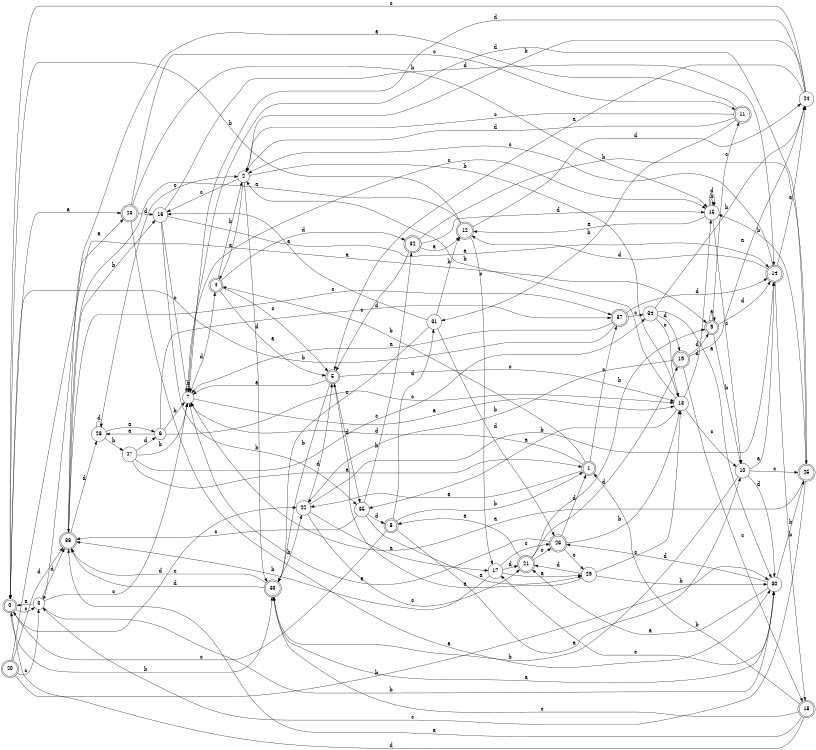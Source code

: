 digraph n31_8 {
__start0 [label="" shape="none"];

rankdir=LR;
size="8,5";

s0 [style="rounded,filled", color="black", fillcolor="white" shape="doublecircle", label="0"];
s1 [style="rounded,filled", color="black", fillcolor="white" shape="doublecircle", label="1"];
s2 [style="filled", color="black", fillcolor="white" shape="circle", label="2"];
s3 [style="filled", color="black", fillcolor="white" shape="circle", label="3"];
s4 [style="rounded,filled", color="black", fillcolor="white" shape="doublecircle", label="4"];
s5 [style="rounded,filled", color="black", fillcolor="white" shape="doublecircle", label="5"];
s6 [style="filled", color="black", fillcolor="white" shape="circle", label="6"];
s7 [style="filled", color="black", fillcolor="white" shape="circle", label="7"];
s8 [style="rounded,filled", color="black", fillcolor="white" shape="doublecircle", label="8"];
s9 [style="rounded,filled", color="black", fillcolor="white" shape="doublecircle", label="9"];
s10 [style="filled", color="black", fillcolor="white" shape="circle", label="10"];
s11 [style="rounded,filled", color="black", fillcolor="white" shape="doublecircle", label="11"];
s12 [style="rounded,filled", color="black", fillcolor="white" shape="doublecircle", label="12"];
s13 [style="filled", color="black", fillcolor="white" shape="circle", label="13"];
s14 [style="rounded,filled", color="black", fillcolor="white" shape="doublecircle", label="14"];
s15 [style="filled", color="black", fillcolor="white" shape="circle", label="15"];
s16 [style="filled", color="black", fillcolor="white" shape="circle", label="16"];
s17 [style="filled", color="black", fillcolor="white" shape="circle", label="17"];
s18 [style="rounded,filled", color="black", fillcolor="white" shape="doublecircle", label="18"];
s19 [style="rounded,filled", color="black", fillcolor="white" shape="doublecircle", label="19"];
s20 [style="rounded,filled", color="black", fillcolor="white" shape="doublecircle", label="20"];
s21 [style="rounded,filled", color="black", fillcolor="white" shape="doublecircle", label="21"];
s22 [style="filled", color="black", fillcolor="white" shape="circle", label="22"];
s23 [style="rounded,filled", color="black", fillcolor="white" shape="doublecircle", label="23"];
s24 [style="filled", color="black", fillcolor="white" shape="circle", label="24"];
s25 [style="rounded,filled", color="black", fillcolor="white" shape="doublecircle", label="25"];
s26 [style="rounded,filled", color="black", fillcolor="white" shape="doublecircle", label="26"];
s27 [style="filled", color="black", fillcolor="white" shape="circle", label="27"];
s28 [style="filled", color="black", fillcolor="white" shape="circle", label="28"];
s29 [style="filled", color="black", fillcolor="white" shape="circle", label="29"];
s30 [style="filled", color="black", fillcolor="white" shape="circle", label="30"];
s31 [style="filled", color="black", fillcolor="white" shape="circle", label="31"];
s32 [style="rounded,filled", color="black", fillcolor="white" shape="doublecircle", label="32"];
s33 [style="rounded,filled", color="black", fillcolor="white" shape="doublecircle", label="33"];
s34 [style="filled", color="black", fillcolor="white" shape="circle", label="34"];
s35 [style="filled", color="black", fillcolor="white" shape="circle", label="35"];
s36 [style="rounded,filled", color="black", fillcolor="white" shape="doublecircle", label="36"];
s37 [style="rounded,filled", color="black", fillcolor="white" shape="doublecircle", label="37"];
s0 -> s23 [label="a"];
s0 -> s33 [label="b"];
s0 -> s3 [label="c"];
s0 -> s22 [label="d"];
s1 -> s22 [label="a"];
s1 -> s4 [label="b"];
s1 -> s37 [label="c"];
s1 -> s7 [label="d"];
s2 -> s4 [label="a"];
s2 -> s13 [label="b"];
s2 -> s16 [label="c"];
s2 -> s33 [label="d"];
s3 -> s0 [label="a"];
s3 -> s30 [label="b"];
s3 -> s7 [label="c"];
s3 -> s36 [label="d"];
s4 -> s5 [label="a"];
s4 -> s2 [label="b"];
s4 -> s5 [label="c"];
s4 -> s32 [label="d"];
s5 -> s7 [label="a"];
s5 -> s33 [label="b"];
s5 -> s13 [label="c"];
s5 -> s35 [label="d"];
s6 -> s28 [label="a"];
s6 -> s7 [label="b"];
s6 -> s13 [label="c"];
s6 -> s37 [label="d"];
s7 -> s13 [label="a"];
s7 -> s7 [label="b"];
s7 -> s15 [label="c"];
s7 -> s4 [label="d"];
s8 -> s10 [label="a"];
s8 -> s1 [label="b"];
s8 -> s0 [label="c"];
s8 -> s31 [label="d"];
s9 -> s9 [label="a"];
s9 -> s10 [label="b"];
s9 -> s11 [label="c"];
s9 -> s14 [label="d"];
s10 -> s14 [label="a"];
s10 -> s33 [label="b"];
s10 -> s25 [label="c"];
s10 -> s30 [label="d"];
s11 -> s3 [label="a"];
s11 -> s31 [label="b"];
s11 -> s2 [label="c"];
s11 -> s2 [label="d"];
s12 -> s36 [label="a"];
s12 -> s0 [label="b"];
s12 -> s17 [label="c"];
s12 -> s24 [label="d"];
s13 -> s35 [label="a"];
s13 -> s2 [label="b"];
s13 -> s10 [label="c"];
s13 -> s15 [label="d"];
s14 -> s24 [label="a"];
s14 -> s18 [label="b"];
s14 -> s2 [label="c"];
s14 -> s12 [label="d"];
s15 -> s12 [label="a"];
s15 -> s15 [label="b"];
s15 -> s10 [label="c"];
s15 -> s15 [label="d"];
s16 -> s14 [label="a"];
s16 -> s35 [label="b"];
s16 -> s7 [label="c"];
s16 -> s14 [label="d"];
s17 -> s29 [label="a"];
s17 -> s36 [label="b"];
s17 -> s26 [label="c"];
s17 -> s21 [label="d"];
s18 -> s36 [label="a"];
s18 -> s1 [label="b"];
s18 -> s33 [label="c"];
s18 -> s0 [label="d"];
s19 -> s24 [label="a"];
s19 -> s22 [label="b"];
s19 -> s18 [label="c"];
s19 -> s9 [label="d"];
s20 -> s9 [label="a"];
s20 -> s30 [label="b"];
s20 -> s3 [label="c"];
s20 -> s36 [label="d"];
s21 -> s8 [label="a"];
s21 -> s9 [label="b"];
s21 -> s26 [label="c"];
s21 -> s19 [label="d"];
s22 -> s17 [label="a"];
s22 -> s14 [label="b"];
s22 -> s21 [label="c"];
s22 -> s5 [label="d"];
s23 -> s30 [label="a"];
s23 -> s15 [label="b"];
s23 -> s11 [label="c"];
s23 -> s16 [label="d"];
s24 -> s5 [label="a"];
s24 -> s2 [label="b"];
s24 -> s0 [label="c"];
s24 -> s7 [label="d"];
s25 -> s7 [label="a"];
s25 -> s15 [label="b"];
s25 -> s3 [label="c"];
s25 -> s7 [label="d"];
s26 -> s7 [label="a"];
s26 -> s13 [label="b"];
s26 -> s29 [label="c"];
s26 -> s1 [label="d"];
s27 -> s1 [label="a"];
s27 -> s7 [label="b"];
s27 -> s34 [label="c"];
s27 -> s6 [label="d"];
s28 -> s6 [label="a"];
s28 -> s27 [label="b"];
s28 -> s2 [label="c"];
s28 -> s28 [label="d"];
s29 -> s5 [label="a"];
s29 -> s30 [label="b"];
s29 -> s13 [label="c"];
s29 -> s21 [label="d"];
s30 -> s21 [label="a"];
s30 -> s25 [label="b"];
s30 -> s17 [label="c"];
s30 -> s26 [label="d"];
s31 -> s16 [label="a"];
s31 -> s12 [label="b"];
s31 -> s33 [label="c"];
s31 -> s26 [label="d"];
s32 -> s12 [label="a"];
s32 -> s25 [label="b"];
s32 -> s5 [label="c"];
s32 -> s15 [label="d"];
s33 -> s30 [label="a"];
s33 -> s22 [label="b"];
s33 -> s36 [label="c"];
s33 -> s36 [label="d"];
s34 -> s30 [label="a"];
s34 -> s24 [label="b"];
s34 -> s13 [label="c"];
s34 -> s19 [label="d"];
s35 -> s29 [label="a"];
s35 -> s32 [label="b"];
s35 -> s36 [label="c"];
s35 -> s8 [label="d"];
s36 -> s23 [label="a"];
s36 -> s16 [label="b"];
s36 -> s37 [label="c"];
s36 -> s28 [label="d"];
s37 -> s7 [label="a"];
s37 -> s0 [label="b"];
s37 -> s34 [label="c"];
s37 -> s14 [label="d"];

}